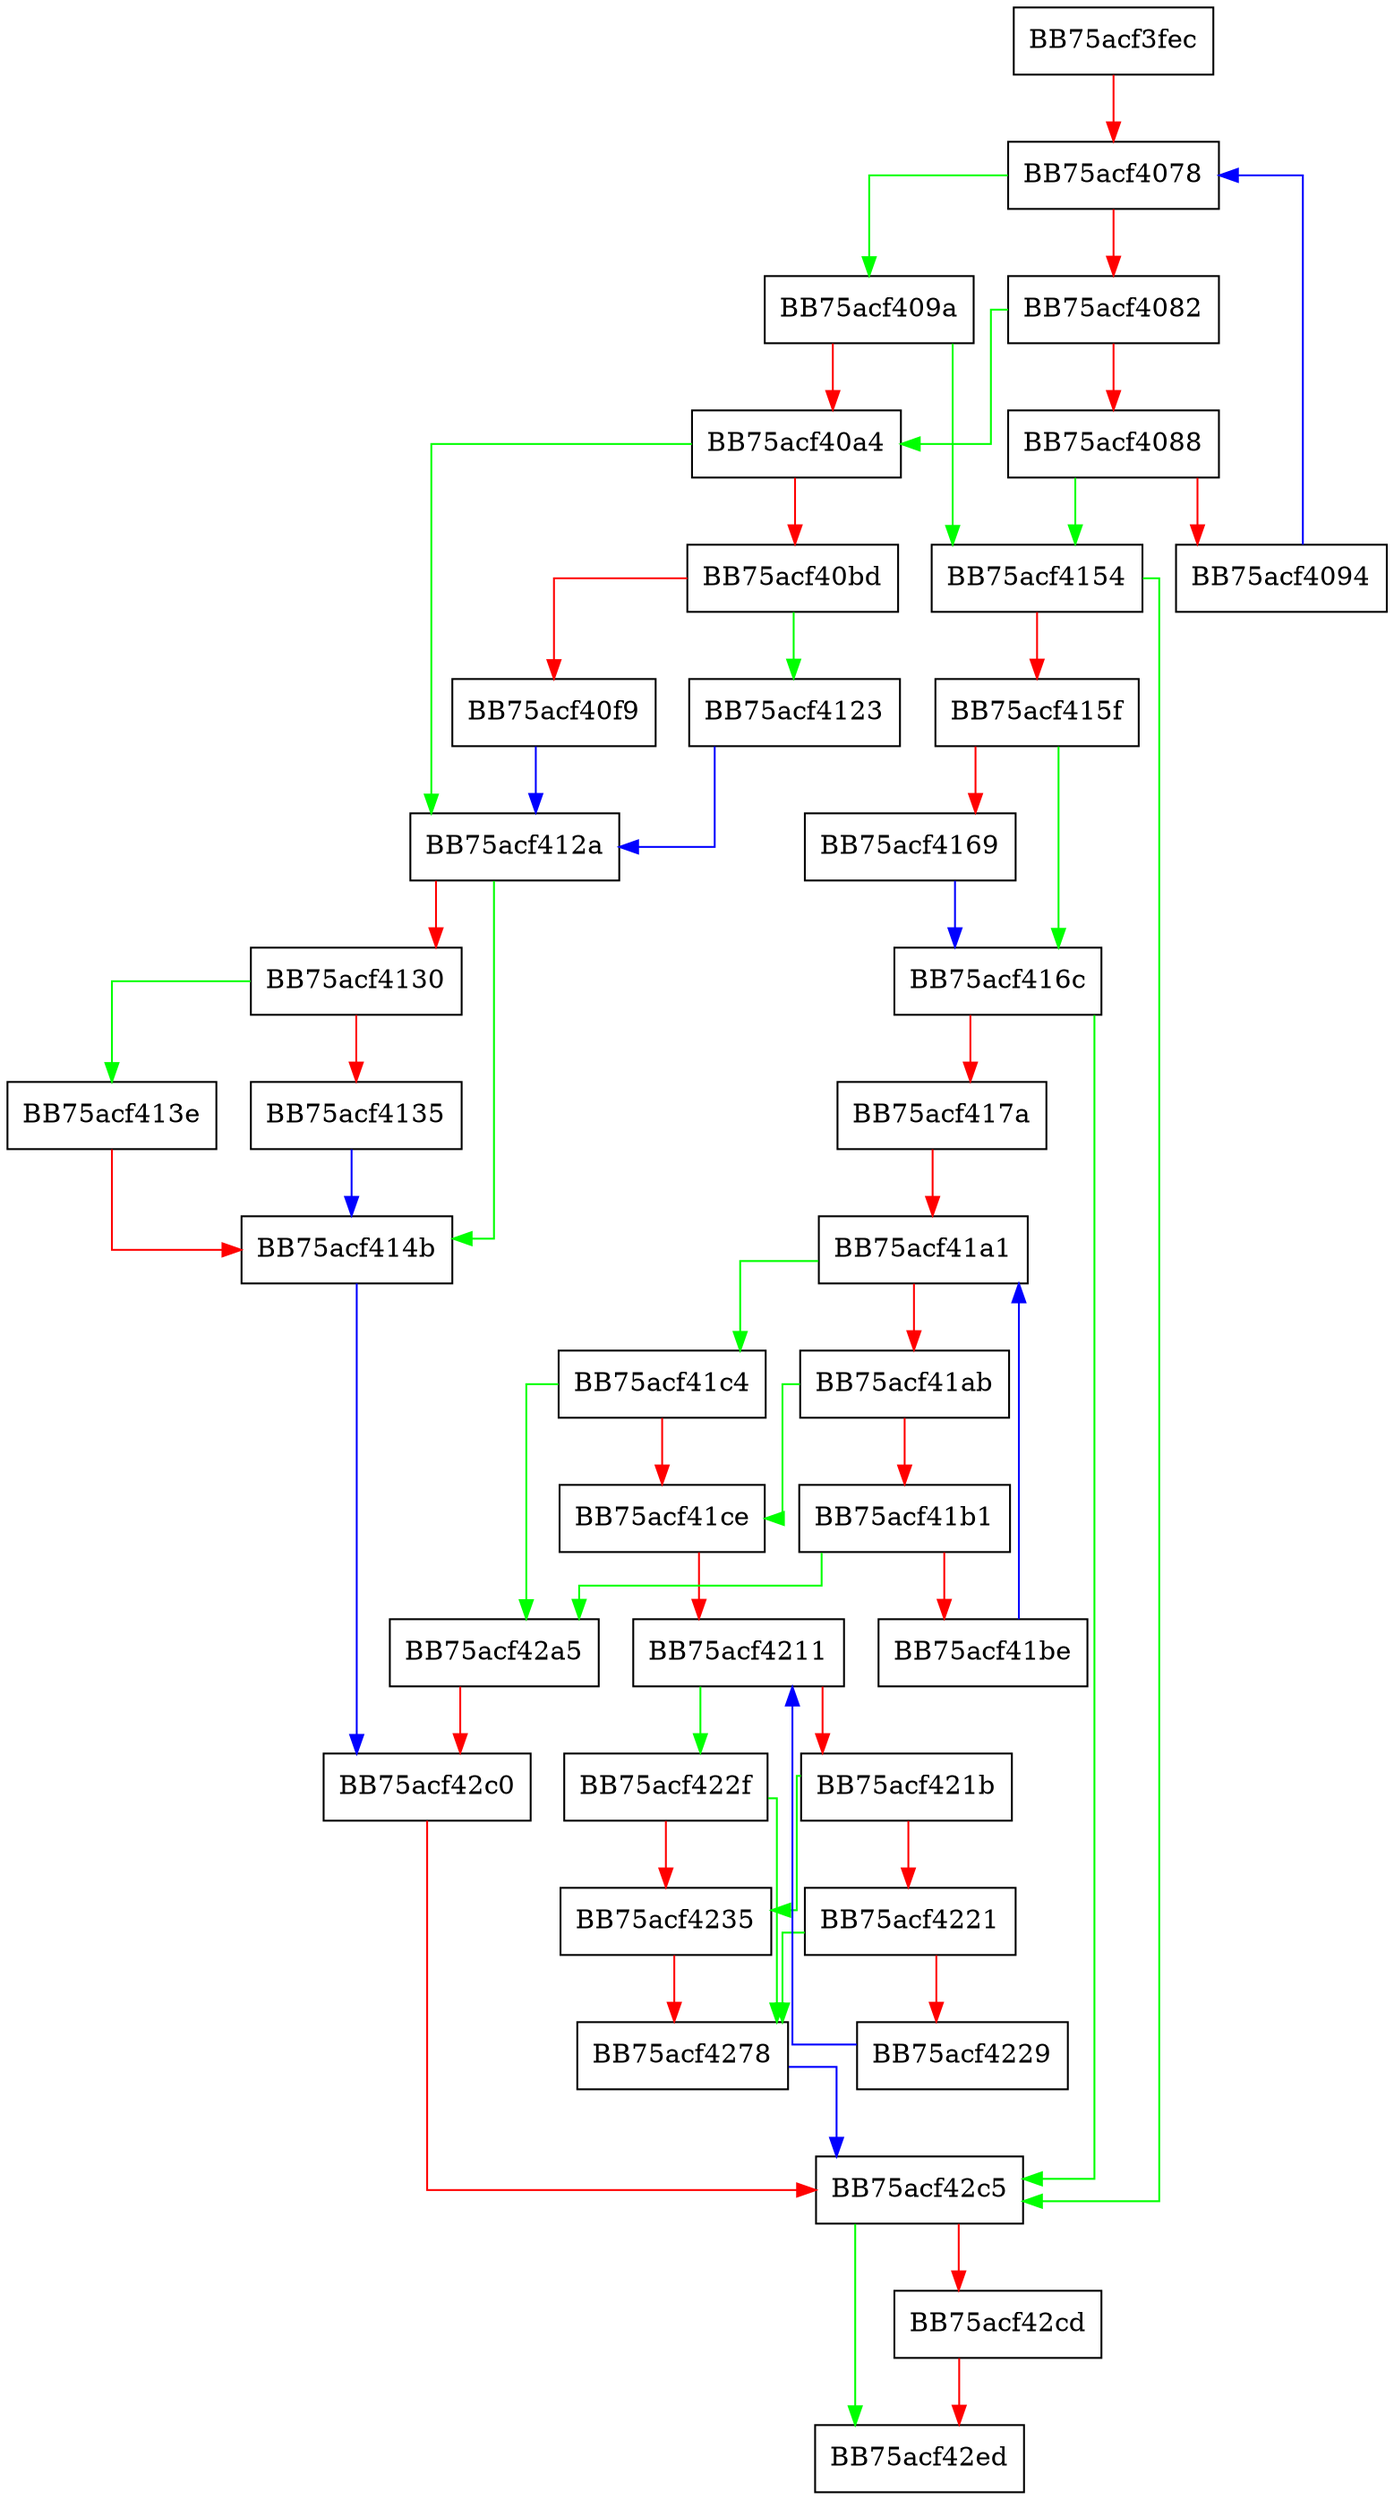 digraph _try_translate_path {
  node [shape="box"];
  graph [splines=ortho];
  BB75acf3fec -> BB75acf4078 [color="red"];
  BB75acf4078 -> BB75acf409a [color="green"];
  BB75acf4078 -> BB75acf4082 [color="red"];
  BB75acf4082 -> BB75acf40a4 [color="green"];
  BB75acf4082 -> BB75acf4088 [color="red"];
  BB75acf4088 -> BB75acf4154 [color="green"];
  BB75acf4088 -> BB75acf4094 [color="red"];
  BB75acf4094 -> BB75acf4078 [color="blue"];
  BB75acf409a -> BB75acf4154 [color="green"];
  BB75acf409a -> BB75acf40a4 [color="red"];
  BB75acf40a4 -> BB75acf412a [color="green"];
  BB75acf40a4 -> BB75acf40bd [color="red"];
  BB75acf40bd -> BB75acf4123 [color="green"];
  BB75acf40bd -> BB75acf40f9 [color="red"];
  BB75acf40f9 -> BB75acf412a [color="blue"];
  BB75acf4123 -> BB75acf412a [color="blue"];
  BB75acf412a -> BB75acf414b [color="green"];
  BB75acf412a -> BB75acf4130 [color="red"];
  BB75acf4130 -> BB75acf413e [color="green"];
  BB75acf4130 -> BB75acf4135 [color="red"];
  BB75acf4135 -> BB75acf414b [color="blue"];
  BB75acf413e -> BB75acf414b [color="red"];
  BB75acf414b -> BB75acf42c0 [color="blue"];
  BB75acf4154 -> BB75acf42c5 [color="green"];
  BB75acf4154 -> BB75acf415f [color="red"];
  BB75acf415f -> BB75acf416c [color="green"];
  BB75acf415f -> BB75acf4169 [color="red"];
  BB75acf4169 -> BB75acf416c [color="blue"];
  BB75acf416c -> BB75acf42c5 [color="green"];
  BB75acf416c -> BB75acf417a [color="red"];
  BB75acf417a -> BB75acf41a1 [color="red"];
  BB75acf41a1 -> BB75acf41c4 [color="green"];
  BB75acf41a1 -> BB75acf41ab [color="red"];
  BB75acf41ab -> BB75acf41ce [color="green"];
  BB75acf41ab -> BB75acf41b1 [color="red"];
  BB75acf41b1 -> BB75acf42a5 [color="green"];
  BB75acf41b1 -> BB75acf41be [color="red"];
  BB75acf41be -> BB75acf41a1 [color="blue"];
  BB75acf41c4 -> BB75acf42a5 [color="green"];
  BB75acf41c4 -> BB75acf41ce [color="red"];
  BB75acf41ce -> BB75acf4211 [color="red"];
  BB75acf4211 -> BB75acf422f [color="green"];
  BB75acf4211 -> BB75acf421b [color="red"];
  BB75acf421b -> BB75acf4235 [color="green"];
  BB75acf421b -> BB75acf4221 [color="red"];
  BB75acf4221 -> BB75acf4278 [color="green"];
  BB75acf4221 -> BB75acf4229 [color="red"];
  BB75acf4229 -> BB75acf4211 [color="blue"];
  BB75acf422f -> BB75acf4278 [color="green"];
  BB75acf422f -> BB75acf4235 [color="red"];
  BB75acf4235 -> BB75acf4278 [color="red"];
  BB75acf4278 -> BB75acf42c5 [color="blue"];
  BB75acf42a5 -> BB75acf42c0 [color="red"];
  BB75acf42c0 -> BB75acf42c5 [color="red"];
  BB75acf42c5 -> BB75acf42ed [color="green"];
  BB75acf42c5 -> BB75acf42cd [color="red"];
  BB75acf42cd -> BB75acf42ed [color="red"];
}
